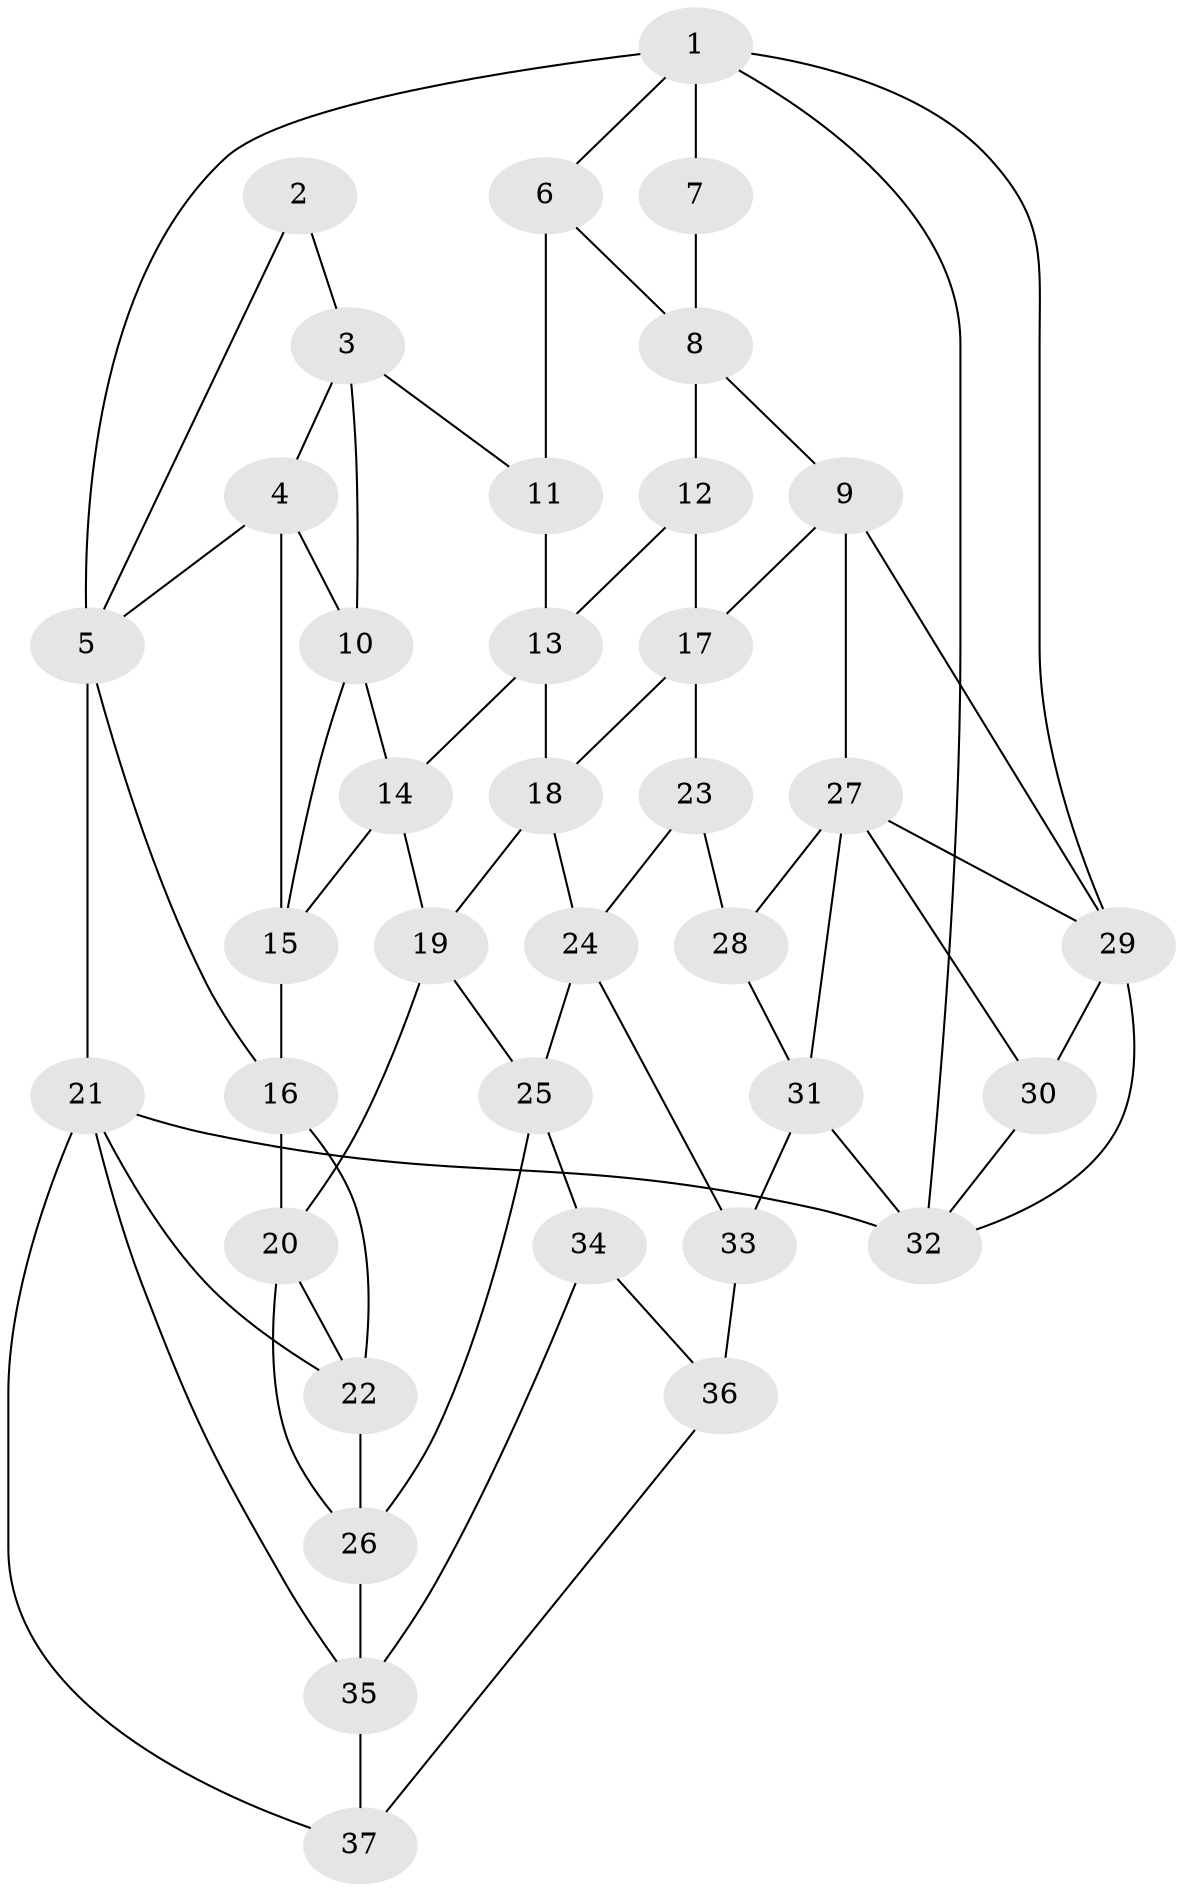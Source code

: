 // original degree distribution, {3: 0.04054054054054054, 6: 0.21621621621621623, 5: 0.527027027027027, 4: 0.21621621621621623}
// Generated by graph-tools (version 1.1) at 2025/27/03/09/25 03:27:16]
// undirected, 37 vertices, 70 edges
graph export_dot {
graph [start="1"]
  node [color=gray90,style=filled];
  1;
  2;
  3;
  4;
  5;
  6;
  7;
  8;
  9;
  10;
  11;
  12;
  13;
  14;
  15;
  16;
  17;
  18;
  19;
  20;
  21;
  22;
  23;
  24;
  25;
  26;
  27;
  28;
  29;
  30;
  31;
  32;
  33;
  34;
  35;
  36;
  37;
  1 -- 5 [weight=1.0];
  1 -- 6 [weight=1.0];
  1 -- 7 [weight=1.0];
  1 -- 29 [weight=1.0];
  1 -- 32 [weight=1.0];
  2 -- 3 [weight=1.0];
  2 -- 5 [weight=1.0];
  3 -- 4 [weight=1.0];
  3 -- 10 [weight=1.0];
  3 -- 11 [weight=1.0];
  4 -- 5 [weight=1.0];
  4 -- 10 [weight=1.0];
  4 -- 15 [weight=1.0];
  5 -- 16 [weight=1.0];
  5 -- 21 [weight=1.0];
  6 -- 8 [weight=1.0];
  6 -- 11 [weight=2.0];
  7 -- 8 [weight=1.0];
  8 -- 9 [weight=1.0];
  8 -- 12 [weight=1.0];
  9 -- 17 [weight=1.0];
  9 -- 27 [weight=1.0];
  9 -- 29 [weight=1.0];
  10 -- 14 [weight=1.0];
  10 -- 15 [weight=1.0];
  11 -- 13 [weight=1.0];
  12 -- 13 [weight=1.0];
  12 -- 17 [weight=1.0];
  13 -- 14 [weight=1.0];
  13 -- 18 [weight=1.0];
  14 -- 15 [weight=1.0];
  14 -- 19 [weight=1.0];
  15 -- 16 [weight=1.0];
  16 -- 20 [weight=1.0];
  16 -- 22 [weight=1.0];
  17 -- 18 [weight=1.0];
  17 -- 23 [weight=1.0];
  18 -- 19 [weight=1.0];
  18 -- 24 [weight=1.0];
  19 -- 20 [weight=1.0];
  19 -- 25 [weight=1.0];
  20 -- 22 [weight=1.0];
  20 -- 26 [weight=1.0];
  21 -- 22 [weight=1.0];
  21 -- 32 [weight=1.0];
  21 -- 35 [weight=1.0];
  21 -- 37 [weight=1.0];
  22 -- 26 [weight=1.0];
  23 -- 24 [weight=1.0];
  23 -- 28 [weight=2.0];
  24 -- 25 [weight=1.0];
  24 -- 33 [weight=1.0];
  25 -- 26 [weight=1.0];
  25 -- 34 [weight=1.0];
  26 -- 35 [weight=1.0];
  27 -- 28 [weight=2.0];
  27 -- 29 [weight=1.0];
  27 -- 30 [weight=1.0];
  27 -- 31 [weight=1.0];
  28 -- 31 [weight=1.0];
  29 -- 30 [weight=1.0];
  29 -- 32 [weight=1.0];
  30 -- 32 [weight=1.0];
  31 -- 32 [weight=1.0];
  31 -- 33 [weight=1.0];
  33 -- 36 [weight=2.0];
  34 -- 35 [weight=1.0];
  34 -- 36 [weight=1.0];
  35 -- 37 [weight=1.0];
  36 -- 37 [weight=1.0];
}
